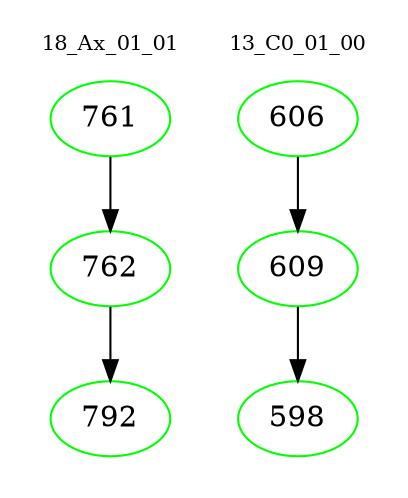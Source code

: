 digraph{
subgraph cluster_0 {
color = white
label = "18_Ax_01_01";
fontsize=10;
T0_761 [label="761", color="green"]
T0_761 -> T0_762 [color="black"]
T0_762 [label="762", color="green"]
T0_762 -> T0_792 [color="black"]
T0_792 [label="792", color="green"]
}
subgraph cluster_1 {
color = white
label = "13_C0_01_00";
fontsize=10;
T1_606 [label="606", color="green"]
T1_606 -> T1_609 [color="black"]
T1_609 [label="609", color="green"]
T1_609 -> T1_598 [color="black"]
T1_598 [label="598", color="green"]
}
}

